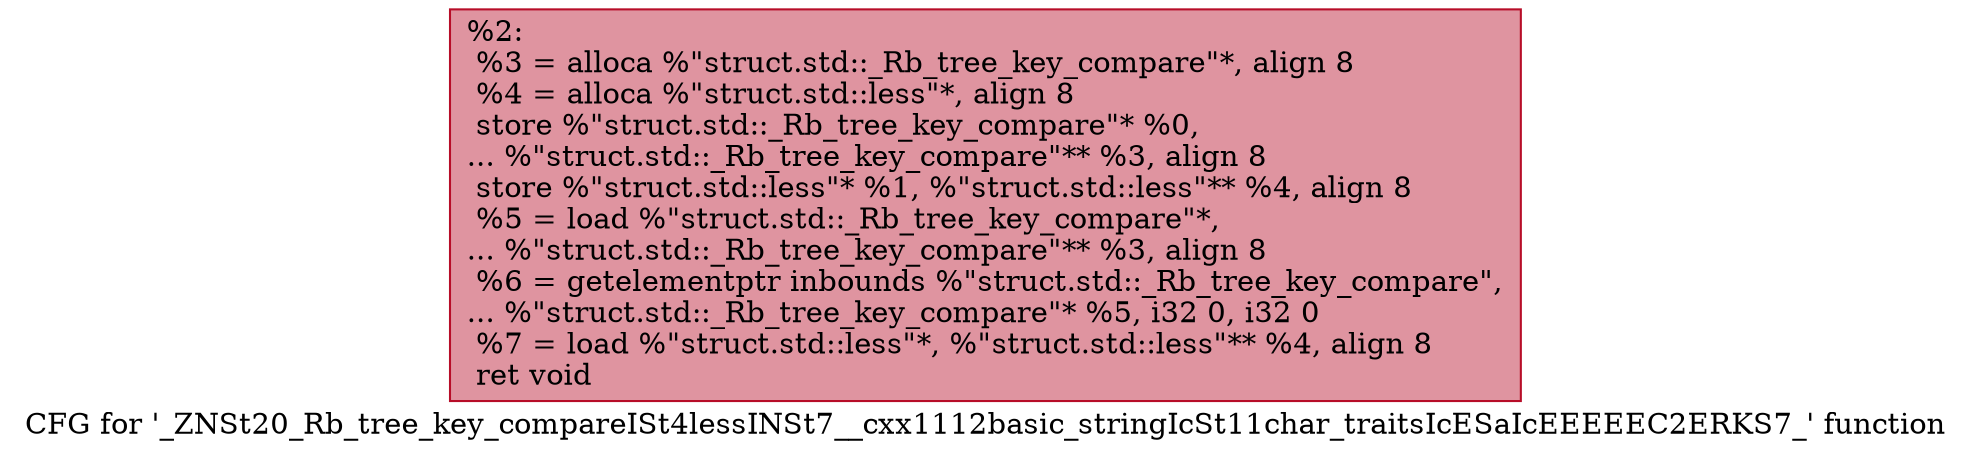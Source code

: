 digraph "CFG for '_ZNSt20_Rb_tree_key_compareISt4lessINSt7__cxx1112basic_stringIcSt11char_traitsIcESaIcEEEEEC2ERKS7_' function" {
	label="CFG for '_ZNSt20_Rb_tree_key_compareISt4lessINSt7__cxx1112basic_stringIcSt11char_traitsIcESaIcEEEEEC2ERKS7_' function";

	Node0x55a8467e5a00 [shape=record,color="#b70d28ff", style=filled, fillcolor="#b70d2870",label="{%2:\l  %3 = alloca %\"struct.std::_Rb_tree_key_compare\"*, align 8\l  %4 = alloca %\"struct.std::less\"*, align 8\l  store %\"struct.std::_Rb_tree_key_compare\"* %0,\l... %\"struct.std::_Rb_tree_key_compare\"** %3, align 8\l  store %\"struct.std::less\"* %1, %\"struct.std::less\"** %4, align 8\l  %5 = load %\"struct.std::_Rb_tree_key_compare\"*,\l... %\"struct.std::_Rb_tree_key_compare\"** %3, align 8\l  %6 = getelementptr inbounds %\"struct.std::_Rb_tree_key_compare\",\l... %\"struct.std::_Rb_tree_key_compare\"* %5, i32 0, i32 0\l  %7 = load %\"struct.std::less\"*, %\"struct.std::less\"** %4, align 8\l  ret void\l}"];
}
